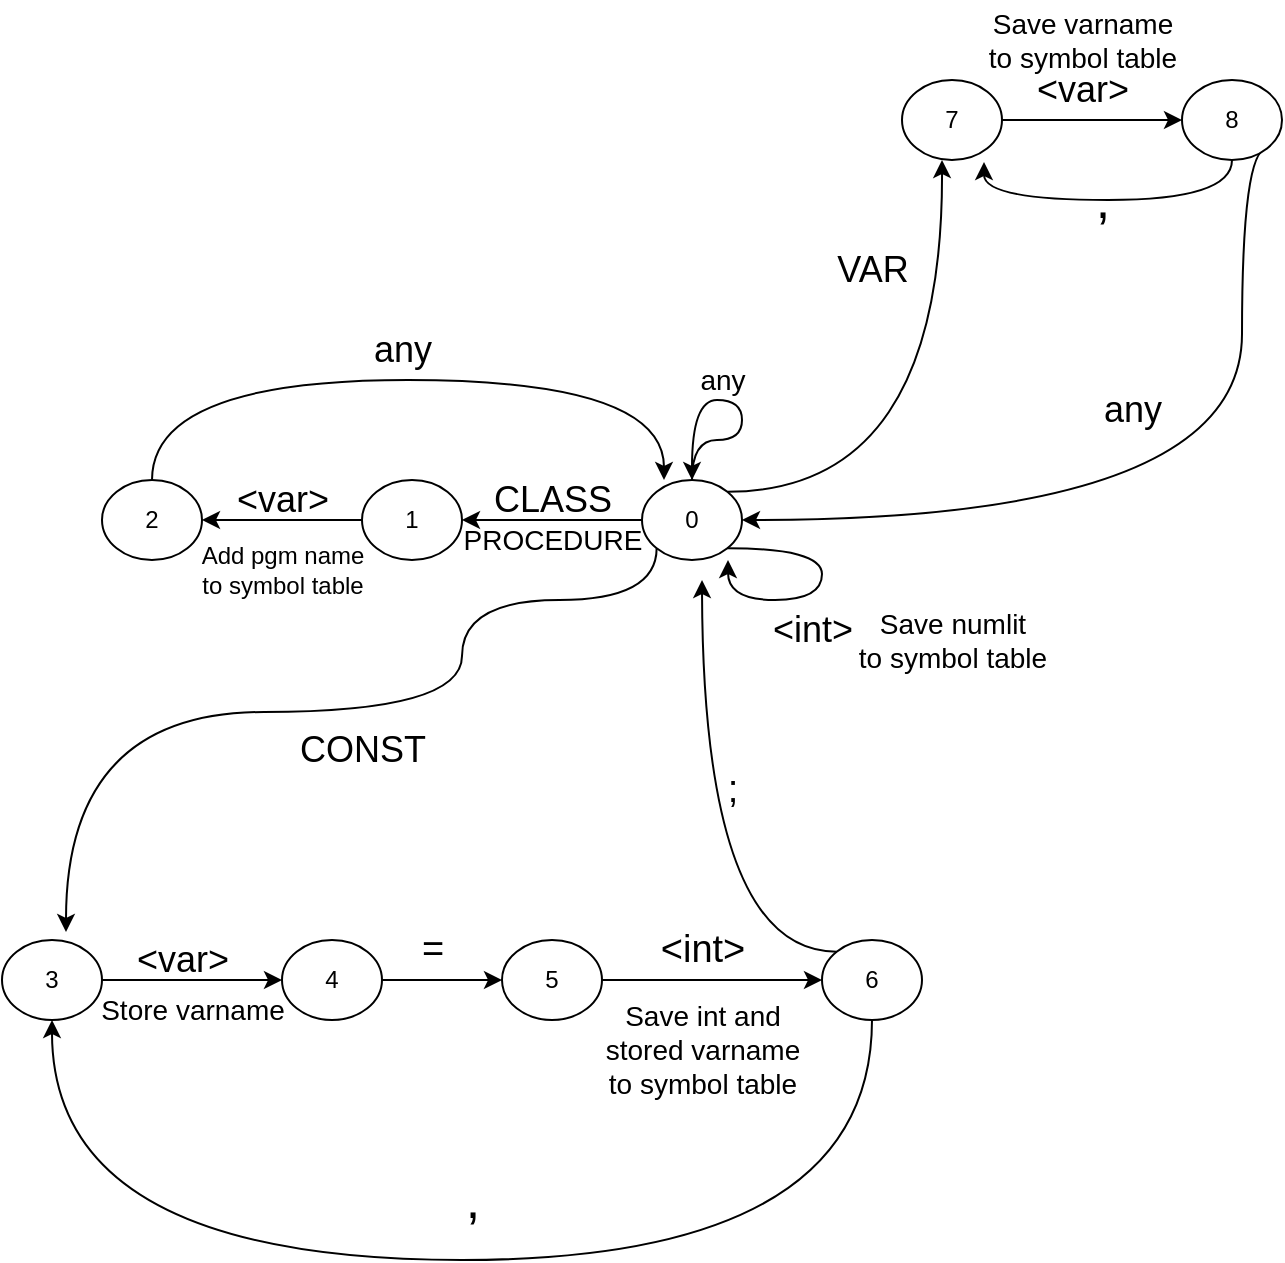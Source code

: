 <mxfile version="16.6.4" type="google"><diagram id="XypwFEW6sGwje0T--s2n" name="Page-1"><mxGraphModel dx="2062" dy="1140" grid="0" gridSize="10" guides="1" tooltips="1" connect="1" arrows="1" fold="1" page="1" pageScale="1" pageWidth="850" pageHeight="1100" math="0" shadow="0"><root><mxCell id="0"/><mxCell id="1" parent="0"/><mxCell id="uWoOkQsR6uVF9l2T_PiW-2" style="edgeStyle=orthogonalEdgeStyle;rounded=0;orthogonalLoop=1;jettySize=auto;html=1;curved=1;" parent="1" source="uWoOkQsR6uVF9l2T_PiW-1" edge="1"><mxGeometry relative="1" as="geometry"><mxPoint x="300" y="480" as="targetPoint"/></mxGeometry></mxCell><mxCell id="uWoOkQsR6uVF9l2T_PiW-13" style="edgeStyle=orthogonalEdgeStyle;curved=1;rounded=0;orthogonalLoop=1;jettySize=auto;html=1;exitX=0;exitY=1;exitDx=0;exitDy=0;entryX=0.64;entryY=-0.1;entryDx=0;entryDy=0;entryPerimeter=0;" parent="1" source="uWoOkQsR6uVF9l2T_PiW-1" target="uWoOkQsR6uVF9l2T_PiW-14" edge="1"><mxGeometry relative="1" as="geometry"><mxPoint x="270" y="600" as="targetPoint"/><Array as="points"><mxPoint x="397" y="520"/><mxPoint x="300" y="520"/><mxPoint x="300" y="576"/></Array></mxGeometry></mxCell><mxCell id="uWoOkQsR6uVF9l2T_PiW-30" style="edgeStyle=orthogonalEdgeStyle;curved=1;rounded=0;orthogonalLoop=1;jettySize=auto;html=1;exitX=0.5;exitY=0;exitDx=0;exitDy=0;fontSize=14;" parent="1" source="uWoOkQsR6uVF9l2T_PiW-1" target="uWoOkQsR6uVF9l2T_PiW-1" edge="1"><mxGeometry relative="1" as="geometry"><mxPoint x="460" y="440" as="targetPoint"/><Array as="points"><mxPoint x="415" y="440"/><mxPoint x="440" y="440"/><mxPoint x="440" y="420"/><mxPoint x="415" y="420"/></Array></mxGeometry></mxCell><mxCell id="uWoOkQsR6uVF9l2T_PiW-32" style="edgeStyle=orthogonalEdgeStyle;curved=1;rounded=0;orthogonalLoop=1;jettySize=auto;html=1;exitX=1;exitY=0;exitDx=0;exitDy=0;fontSize=14;" parent="1" source="uWoOkQsR6uVF9l2T_PiW-1" edge="1"><mxGeometry relative="1" as="geometry"><mxPoint x="540" y="300" as="targetPoint"/></mxGeometry></mxCell><mxCell id="uWoOkQsR6uVF9l2T_PiW-44" style="edgeStyle=orthogonalEdgeStyle;curved=1;rounded=0;orthogonalLoop=1;jettySize=auto;html=1;exitX=1;exitY=1;exitDx=0;exitDy=0;fontSize=26;" parent="1" source="uWoOkQsR6uVF9l2T_PiW-1" edge="1"><mxGeometry relative="1" as="geometry"><mxPoint x="433" y="500" as="targetPoint"/><Array as="points"><mxPoint x="480" y="494"/><mxPoint x="480" y="520"/><mxPoint x="433" y="520"/></Array></mxGeometry></mxCell><mxCell id="uWoOkQsR6uVF9l2T_PiW-1" value="0" style="ellipse;whiteSpace=wrap;html=1;" parent="1" vertex="1"><mxGeometry x="390" y="460" width="50" height="40" as="geometry"/></mxCell><mxCell id="uWoOkQsR6uVF9l2T_PiW-6" style="edgeStyle=orthogonalEdgeStyle;rounded=0;orthogonalLoop=1;jettySize=auto;html=1;curved=1;" parent="1" source="uWoOkQsR6uVF9l2T_PiW-4" target="uWoOkQsR6uVF9l2T_PiW-5" edge="1"><mxGeometry relative="1" as="geometry"/></mxCell><mxCell id="uWoOkQsR6uVF9l2T_PiW-4" value="1" style="ellipse;whiteSpace=wrap;html=1;" parent="1" vertex="1"><mxGeometry x="250" y="460" width="50" height="40" as="geometry"/></mxCell><mxCell id="uWoOkQsR6uVF9l2T_PiW-11" style="edgeStyle=orthogonalEdgeStyle;curved=1;rounded=0;orthogonalLoop=1;jettySize=auto;html=1;exitX=0.5;exitY=0;exitDx=0;exitDy=0;entryX=0.22;entryY=0;entryDx=0;entryDy=0;entryPerimeter=0;" parent="1" source="uWoOkQsR6uVF9l2T_PiW-5" target="uWoOkQsR6uVF9l2T_PiW-1" edge="1"><mxGeometry relative="1" as="geometry"><Array as="points"><mxPoint x="145" y="410"/><mxPoint x="401" y="410"/></Array></mxGeometry></mxCell><mxCell id="uWoOkQsR6uVF9l2T_PiW-5" value="&lt;div&gt;2&lt;/div&gt;" style="ellipse;whiteSpace=wrap;html=1;" parent="1" vertex="1"><mxGeometry x="120" y="460" width="50" height="40" as="geometry"/></mxCell><mxCell id="uWoOkQsR6uVF9l2T_PiW-7" value="CLASS" style="text;html=1;align=center;verticalAlign=middle;resizable=0;points=[];autosize=1;strokeColor=none;fillColor=none;fontSize=18;" parent="1" vertex="1"><mxGeometry x="310" y="455" width="70" height="30" as="geometry"/></mxCell><mxCell id="uWoOkQsR6uVF9l2T_PiW-8" value="&amp;lt;var&amp;gt;" style="text;html=1;align=center;verticalAlign=middle;resizable=0;points=[];autosize=1;strokeColor=none;fillColor=none;fontSize=18;" parent="1" vertex="1"><mxGeometry x="180" y="455" width="60" height="30" as="geometry"/></mxCell><mxCell id="uWoOkQsR6uVF9l2T_PiW-9" value="&lt;div&gt;Add pgm name&lt;/div&gt;&lt;div&gt;to symbol table&lt;br&gt;&lt;/div&gt;" style="text;html=1;align=center;verticalAlign=middle;resizable=0;points=[];autosize=1;strokeColor=none;fillColor=none;" parent="1" vertex="1"><mxGeometry x="160" y="490" width="100" height="30" as="geometry"/></mxCell><mxCell id="uWoOkQsR6uVF9l2T_PiW-15" style="edgeStyle=orthogonalEdgeStyle;curved=1;rounded=0;orthogonalLoop=1;jettySize=auto;html=1;exitX=1;exitY=0.5;exitDx=0;exitDy=0;" parent="1" source="uWoOkQsR6uVF9l2T_PiW-14" edge="1"><mxGeometry relative="1" as="geometry"><mxPoint x="210" y="710" as="targetPoint"/></mxGeometry></mxCell><mxCell id="uWoOkQsR6uVF9l2T_PiW-14" value="3" style="ellipse;whiteSpace=wrap;html=1;" parent="1" vertex="1"><mxGeometry x="70" y="690" width="50" height="40" as="geometry"/></mxCell><mxCell id="uWoOkQsR6uVF9l2T_PiW-20" style="edgeStyle=orthogonalEdgeStyle;curved=1;rounded=0;orthogonalLoop=1;jettySize=auto;html=1;exitX=1;exitY=0.5;exitDx=0;exitDy=0;" parent="1" source="uWoOkQsR6uVF9l2T_PiW-16" edge="1"><mxGeometry relative="1" as="geometry"><mxPoint x="320" y="710" as="targetPoint"/></mxGeometry></mxCell><mxCell id="uWoOkQsR6uVF9l2T_PiW-16" value="4" style="ellipse;whiteSpace=wrap;html=1;" parent="1" vertex="1"><mxGeometry x="210" y="690" width="50" height="40" as="geometry"/></mxCell><mxCell id="uWoOkQsR6uVF9l2T_PiW-17" value="CONST" style="text;html=1;align=center;verticalAlign=middle;resizable=0;points=[];autosize=1;strokeColor=none;fillColor=none;fontSize=18;" parent="1" vertex="1"><mxGeometry x="210" y="580" width="80" height="30" as="geometry"/></mxCell><mxCell id="uWoOkQsR6uVF9l2T_PiW-18" value="&amp;lt;var&amp;gt;" style="text;html=1;align=center;verticalAlign=middle;resizable=0;points=[];autosize=1;strokeColor=none;fillColor=none;fontSize=18;" parent="1" vertex="1"><mxGeometry x="130" y="685" width="60" height="30" as="geometry"/></mxCell><mxCell id="uWoOkQsR6uVF9l2T_PiW-19" value="Store varname" style="text;html=1;align=center;verticalAlign=middle;resizable=0;points=[];autosize=1;strokeColor=none;fillColor=none;fontSize=14;" parent="1" vertex="1"><mxGeometry x="110" y="715" width="110" height="20" as="geometry"/></mxCell><mxCell id="uWoOkQsR6uVF9l2T_PiW-24" style="edgeStyle=orthogonalEdgeStyle;curved=1;rounded=0;orthogonalLoop=1;jettySize=auto;html=1;exitX=1;exitY=0.5;exitDx=0;exitDy=0;entryX=0;entryY=0.5;entryDx=0;entryDy=0;fontSize=18;" parent="1" source="uWoOkQsR6uVF9l2T_PiW-21" target="uWoOkQsR6uVF9l2T_PiW-23" edge="1"><mxGeometry relative="1" as="geometry"><mxPoint x="425" y="715" as="sourcePoint"/></mxGeometry></mxCell><mxCell id="uWoOkQsR6uVF9l2T_PiW-21" value="5" style="ellipse;whiteSpace=wrap;html=1;" parent="1" vertex="1"><mxGeometry x="320" y="690" width="50" height="40" as="geometry"/></mxCell><mxCell id="uWoOkQsR6uVF9l2T_PiW-22" value="=" style="text;html=1;align=center;verticalAlign=middle;resizable=0;points=[];autosize=1;strokeColor=none;fillColor=none;fontSize=19;" parent="1" vertex="1"><mxGeometry x="270" y="680" width="30" height="30" as="geometry"/></mxCell><mxCell id="uWoOkQsR6uVF9l2T_PiW-27" style="edgeStyle=orthogonalEdgeStyle;curved=1;rounded=0;orthogonalLoop=1;jettySize=auto;html=1;exitX=0;exitY=0;exitDx=0;exitDy=0;fontSize=14;" parent="1" source="uWoOkQsR6uVF9l2T_PiW-23" edge="1"><mxGeometry relative="1" as="geometry"><mxPoint x="420" y="510" as="targetPoint"/></mxGeometry></mxCell><mxCell id="uWoOkQsR6uVF9l2T_PiW-52" style="edgeStyle=orthogonalEdgeStyle;curved=1;rounded=0;orthogonalLoop=1;jettySize=auto;html=1;exitX=0.5;exitY=1;exitDx=0;exitDy=0;entryX=0.5;entryY=1;entryDx=0;entryDy=0;fontSize=14;" parent="1" source="uWoOkQsR6uVF9l2T_PiW-23" target="uWoOkQsR6uVF9l2T_PiW-14" edge="1"><mxGeometry relative="1" as="geometry"><Array as="points"><mxPoint x="505" y="850"/><mxPoint x="95" y="850"/></Array></mxGeometry></mxCell><mxCell id="uWoOkQsR6uVF9l2T_PiW-23" value="6" style="ellipse;whiteSpace=wrap;html=1;" parent="1" vertex="1"><mxGeometry x="480" y="690" width="50" height="40" as="geometry"/></mxCell><mxCell id="uWoOkQsR6uVF9l2T_PiW-25" value="&amp;lt;int&amp;gt;" style="text;html=1;align=center;verticalAlign=middle;resizable=0;points=[];autosize=1;strokeColor=none;fillColor=none;fontSize=19;" parent="1" vertex="1"><mxGeometry x="390" y="680" width="60" height="30" as="geometry"/></mxCell><mxCell id="uWoOkQsR6uVF9l2T_PiW-26" value="&lt;div&gt;Save int and&lt;/div&gt;&lt;div&gt;stored varname&lt;br&gt;&lt;/div&gt;&lt;div&gt;to symbol table&lt;br&gt;&lt;/div&gt;" style="text;html=1;align=center;verticalAlign=middle;resizable=0;points=[];autosize=1;strokeColor=none;fillColor=none;fontSize=14;" parent="1" vertex="1"><mxGeometry x="365" y="715" width="110" height="60" as="geometry"/></mxCell><mxCell id="uWoOkQsR6uVF9l2T_PiW-29" value=";" style="text;html=1;align=center;verticalAlign=middle;resizable=0;points=[];autosize=1;strokeColor=none;fillColor=none;fontSize=19;" parent="1" vertex="1"><mxGeometry x="425" y="600" width="20" height="30" as="geometry"/></mxCell><mxCell id="uWoOkQsR6uVF9l2T_PiW-31" value="any" style="text;html=1;align=center;verticalAlign=middle;resizable=0;points=[];autosize=1;strokeColor=none;fillColor=none;fontSize=14;" parent="1" vertex="1"><mxGeometry x="410" y="400" width="40" height="20" as="geometry"/></mxCell><mxCell id="uWoOkQsR6uVF9l2T_PiW-33" value="VAR" style="text;html=1;align=center;verticalAlign=middle;resizable=0;points=[];autosize=1;strokeColor=none;fillColor=none;fontSize=18;" parent="1" vertex="1"><mxGeometry x="480" y="340" width="50" height="30" as="geometry"/></mxCell><mxCell id="uWoOkQsR6uVF9l2T_PiW-37" style="edgeStyle=orthogonalEdgeStyle;curved=1;rounded=0;orthogonalLoop=1;jettySize=auto;html=1;exitX=1;exitY=0.5;exitDx=0;exitDy=0;entryX=0;entryY=0.5;entryDx=0;entryDy=0;fontSize=14;" parent="1" source="uWoOkQsR6uVF9l2T_PiW-34" target="uWoOkQsR6uVF9l2T_PiW-35" edge="1"><mxGeometry relative="1" as="geometry"/></mxCell><mxCell id="uWoOkQsR6uVF9l2T_PiW-34" value="7" style="ellipse;whiteSpace=wrap;html=1;" parent="1" vertex="1"><mxGeometry x="520" y="260" width="50" height="40" as="geometry"/></mxCell><mxCell id="uWoOkQsR6uVF9l2T_PiW-40" style="edgeStyle=orthogonalEdgeStyle;curved=1;rounded=0;orthogonalLoop=1;jettySize=auto;html=1;exitX=0.5;exitY=1;exitDx=0;exitDy=0;entryX=0.82;entryY=1.025;entryDx=0;entryDy=0;entryPerimeter=0;fontSize=14;" parent="1" source="uWoOkQsR6uVF9l2T_PiW-35" target="uWoOkQsR6uVF9l2T_PiW-34" edge="1"><mxGeometry relative="1" as="geometry"/></mxCell><mxCell id="uWoOkQsR6uVF9l2T_PiW-42" style="edgeStyle=orthogonalEdgeStyle;curved=1;rounded=0;orthogonalLoop=1;jettySize=auto;html=1;exitX=1;exitY=1;exitDx=0;exitDy=0;entryX=1;entryY=0.5;entryDx=0;entryDy=0;fontSize=26;" parent="1" source="uWoOkQsR6uVF9l2T_PiW-35" target="uWoOkQsR6uVF9l2T_PiW-1" edge="1"><mxGeometry relative="1" as="geometry"><Array as="points"><mxPoint x="690" y="294"/><mxPoint x="690" y="480"/></Array></mxGeometry></mxCell><mxCell id="uWoOkQsR6uVF9l2T_PiW-35" value="&lt;div&gt;8&lt;/div&gt;" style="ellipse;whiteSpace=wrap;html=1;" parent="1" vertex="1"><mxGeometry x="660" y="260" width="50" height="40" as="geometry"/></mxCell><mxCell id="uWoOkQsR6uVF9l2T_PiW-38" value="&amp;lt;var&amp;gt;" style="text;html=1;align=center;verticalAlign=middle;resizable=0;points=[];autosize=1;strokeColor=none;fillColor=none;fontSize=18;" parent="1" vertex="1"><mxGeometry x="580" y="250" width="60" height="30" as="geometry"/></mxCell><mxCell id="uWoOkQsR6uVF9l2T_PiW-39" value="&lt;div&gt;Save varname&lt;/div&gt;&lt;div&gt;to symbol table&lt;br&gt;&lt;/div&gt;" style="text;html=1;align=center;verticalAlign=middle;resizable=0;points=[];autosize=1;strokeColor=none;fillColor=none;fontSize=14;" parent="1" vertex="1"><mxGeometry x="555" y="220" width="110" height="40" as="geometry"/></mxCell><mxCell id="uWoOkQsR6uVF9l2T_PiW-41" value="," style="text;html=1;align=center;verticalAlign=middle;resizable=0;points=[];autosize=1;strokeColor=none;fillColor=none;fontSize=26;" parent="1" vertex="1"><mxGeometry x="610" y="300" width="20" height="40" as="geometry"/></mxCell><mxCell id="uWoOkQsR6uVF9l2T_PiW-43" value="any" style="text;html=1;align=center;verticalAlign=middle;resizable=0;points=[];autosize=1;strokeColor=none;fillColor=none;fontSize=18;" parent="1" vertex="1"><mxGeometry x="615" y="410" width="40" height="30" as="geometry"/></mxCell><mxCell id="uWoOkQsR6uVF9l2T_PiW-46" value="&amp;lt;int&amp;gt;" style="text;html=1;align=center;verticalAlign=middle;resizable=0;points=[];autosize=1;strokeColor=none;fillColor=none;fontSize=18;" parent="1" vertex="1"><mxGeometry x="445" y="520" width="60" height="30" as="geometry"/></mxCell><mxCell id="uWoOkQsR6uVF9l2T_PiW-47" value="&lt;div&gt;Save numlit&lt;br&gt;&lt;/div&gt;&lt;div&gt;to symbol table&lt;br&gt;&lt;/div&gt;" style="text;html=1;align=center;verticalAlign=middle;resizable=0;points=[];autosize=1;strokeColor=none;fillColor=none;fontSize=14;" parent="1" vertex="1"><mxGeometry x="490" y="520" width="110" height="40" as="geometry"/></mxCell><mxCell id="uWoOkQsR6uVF9l2T_PiW-50" value="PROCEDURE" style="text;html=1;align=center;verticalAlign=middle;resizable=0;points=[];autosize=1;strokeColor=none;fillColor=none;fontSize=14;" parent="1" vertex="1"><mxGeometry x="295" y="480" width="100" height="20" as="geometry"/></mxCell><mxCell id="uWoOkQsR6uVF9l2T_PiW-51" value="any" style="text;html=1;align=center;verticalAlign=middle;resizable=0;points=[];autosize=1;strokeColor=none;fillColor=none;fontSize=18;" parent="1" vertex="1"><mxGeometry x="250" y="380" width="40" height="30" as="geometry"/></mxCell><mxCell id="uWoOkQsR6uVF9l2T_PiW-53" value="," style="text;html=1;align=center;verticalAlign=middle;resizable=0;points=[];autosize=1;strokeColor=none;fillColor=none;fontSize=26;" parent="1" vertex="1"><mxGeometry x="295" y="800" width="20" height="40" as="geometry"/></mxCell></root></mxGraphModel></diagram></mxfile>